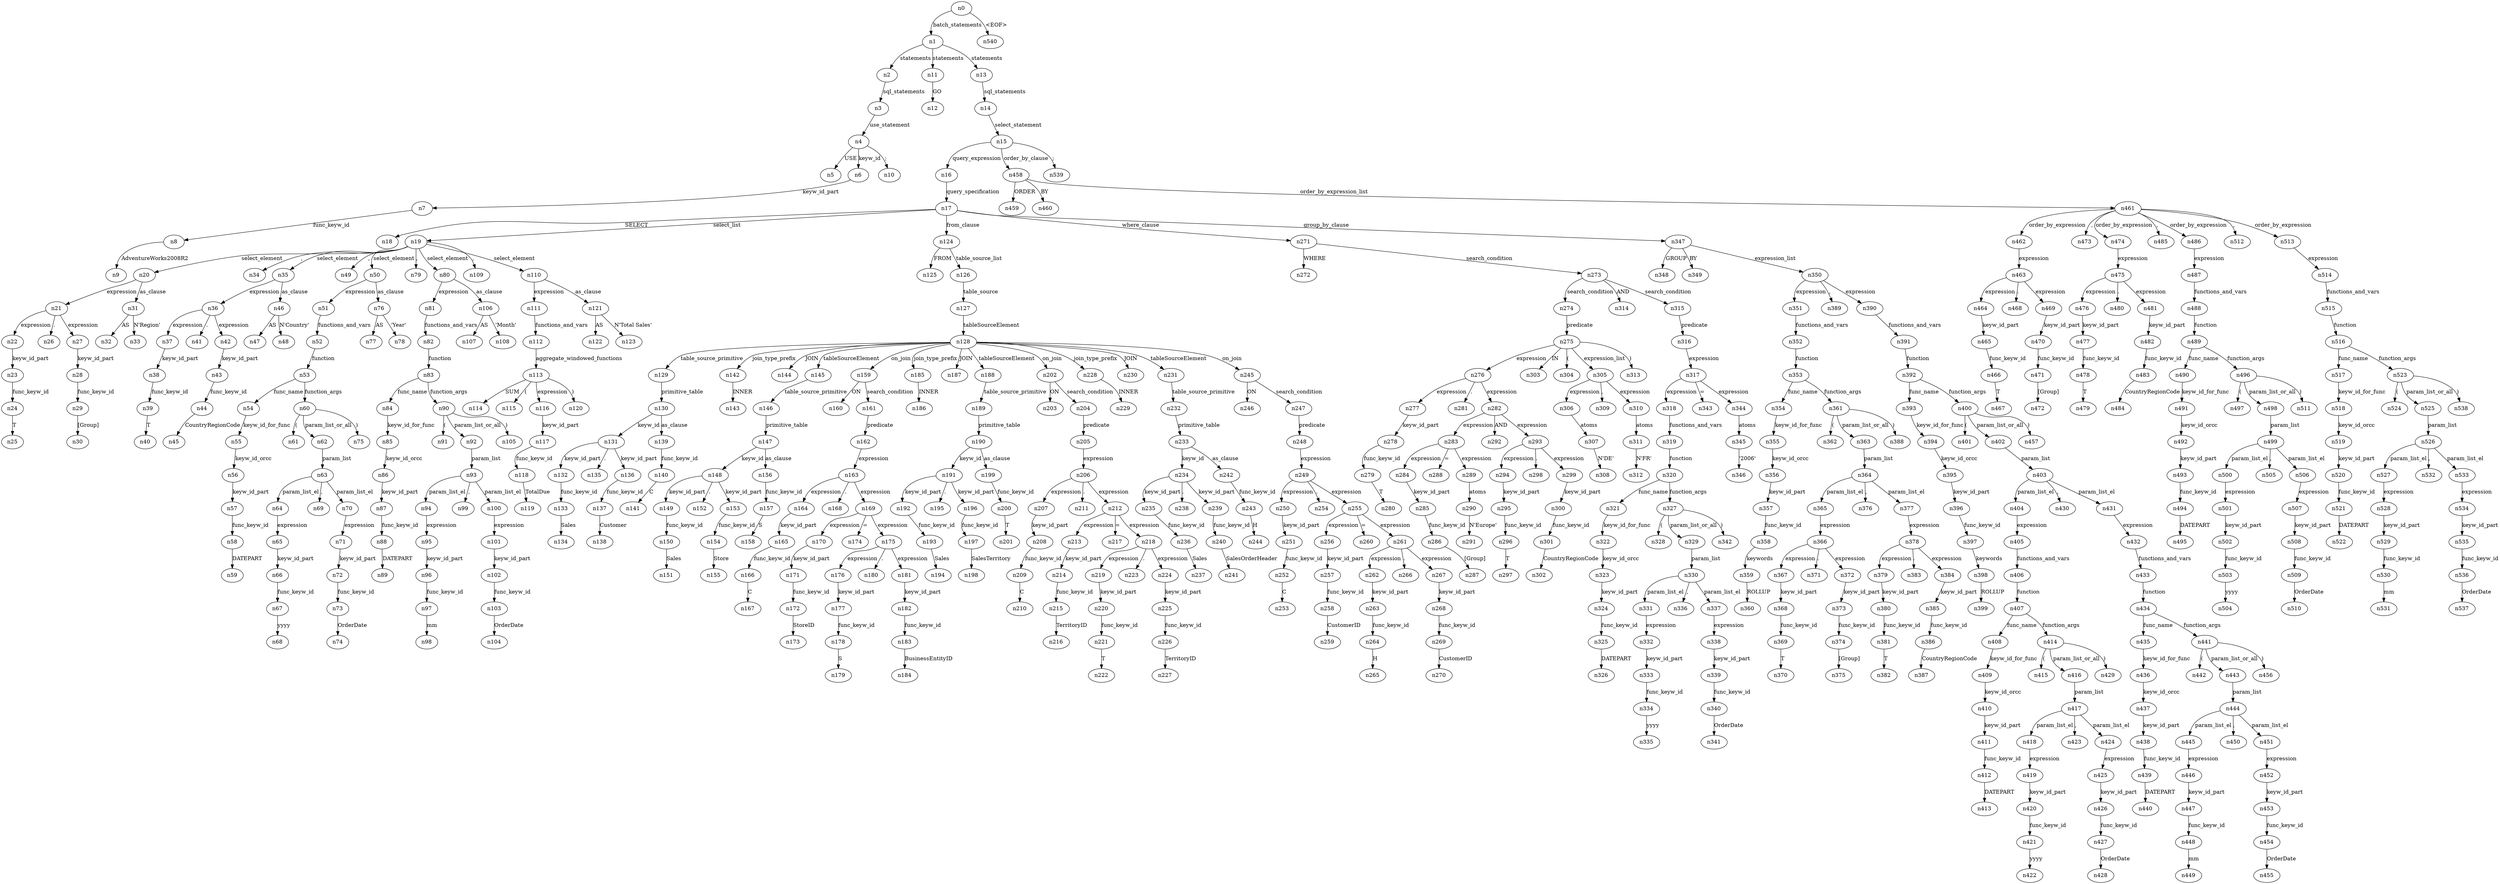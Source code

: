 digraph ParseTree {
  n0 -> n1 [label="batch_statements"];
  n1 -> n2 [label="statements"];
  n2 -> n3 [label="sql_statements"];
  n3 -> n4 [label="use_statement"];
  n4 -> n5 [label="USE"];
  n4 -> n6 [label="keyw_id"];
  n6 -> n7 [label="keyw_id_part"];
  n7 -> n8 [label="func_keyw_id"];
  n8 -> n9 [label="AdventureWorks2008R2"];
  n4 -> n10 [label=";"];
  n1 -> n11 [label="statements"];
  n11 -> n12 [label="GO"];
  n1 -> n13 [label="statements"];
  n13 -> n14 [label="sql_statements"];
  n14 -> n15 [label="select_statement"];
  n15 -> n16 [label="query_expression"];
  n16 -> n17 [label="query_specification"];
  n17 -> n18 [label="SELECT"];
  n17 -> n19 [label="select_list"];
  n19 -> n20 [label="select_element"];
  n20 -> n21 [label="expression"];
  n21 -> n22 [label="expression"];
  n22 -> n23 [label="keyw_id_part"];
  n23 -> n24 [label="func_keyw_id"];
  n24 -> n25 [label="T"];
  n21 -> n26 [label="."];
  n21 -> n27 [label="expression"];
  n27 -> n28 [label="keyw_id_part"];
  n28 -> n29 [label="func_keyw_id"];
  n29 -> n30 [label="[Group]"];
  n20 -> n31 [label="as_clause"];
  n31 -> n32 [label="AS"];
  n31 -> n33 [label="N'Region'"];
  n19 -> n34 [label=","];
  n19 -> n35 [label="select_element"];
  n35 -> n36 [label="expression"];
  n36 -> n37 [label="expression"];
  n37 -> n38 [label="keyw_id_part"];
  n38 -> n39 [label="func_keyw_id"];
  n39 -> n40 [label="T"];
  n36 -> n41 [label="."];
  n36 -> n42 [label="expression"];
  n42 -> n43 [label="keyw_id_part"];
  n43 -> n44 [label="func_keyw_id"];
  n44 -> n45 [label="CountryRegionCode"];
  n35 -> n46 [label="as_clause"];
  n46 -> n47 [label="AS"];
  n46 -> n48 [label="N'Country'"];
  n19 -> n49 [label=","];
  n19 -> n50 [label="select_element"];
  n50 -> n51 [label="expression"];
  n51 -> n52 [label="functions_and_vars"];
  n52 -> n53 [label="function"];
  n53 -> n54 [label="func_name"];
  n54 -> n55 [label="keyw_id_for_func"];
  n55 -> n56 [label="keyw_id_orcc"];
  n56 -> n57 [label="keyw_id_part"];
  n57 -> n58 [label="func_keyw_id"];
  n58 -> n59 [label="DATEPART"];
  n53 -> n60 [label="function_args"];
  n60 -> n61 [label="("];
  n60 -> n62 [label="param_list_or_all"];
  n62 -> n63 [label="param_list"];
  n63 -> n64 [label="param_list_el"];
  n64 -> n65 [label="expression"];
  n65 -> n66 [label="keyw_id_part"];
  n66 -> n67 [label="func_keyw_id"];
  n67 -> n68 [label="yyyy"];
  n63 -> n69 [label=","];
  n63 -> n70 [label="param_list_el"];
  n70 -> n71 [label="expression"];
  n71 -> n72 [label="keyw_id_part"];
  n72 -> n73 [label="func_keyw_id"];
  n73 -> n74 [label="OrderDate"];
  n60 -> n75 [label=")"];
  n50 -> n76 [label="as_clause"];
  n76 -> n77 [label="AS"];
  n76 -> n78 [label="'Year'"];
  n19 -> n79 [label=","];
  n19 -> n80 [label="select_element"];
  n80 -> n81 [label="expression"];
  n81 -> n82 [label="functions_and_vars"];
  n82 -> n83 [label="function"];
  n83 -> n84 [label="func_name"];
  n84 -> n85 [label="keyw_id_for_func"];
  n85 -> n86 [label="keyw_id_orcc"];
  n86 -> n87 [label="keyw_id_part"];
  n87 -> n88 [label="func_keyw_id"];
  n88 -> n89 [label="DATEPART"];
  n83 -> n90 [label="function_args"];
  n90 -> n91 [label="("];
  n90 -> n92 [label="param_list_or_all"];
  n92 -> n93 [label="param_list"];
  n93 -> n94 [label="param_list_el"];
  n94 -> n95 [label="expression"];
  n95 -> n96 [label="keyw_id_part"];
  n96 -> n97 [label="func_keyw_id"];
  n97 -> n98 [label="mm"];
  n93 -> n99 [label=","];
  n93 -> n100 [label="param_list_el"];
  n100 -> n101 [label="expression"];
  n101 -> n102 [label="keyw_id_part"];
  n102 -> n103 [label="func_keyw_id"];
  n103 -> n104 [label="OrderDate"];
  n90 -> n105 [label=")"];
  n80 -> n106 [label="as_clause"];
  n106 -> n107 [label="AS"];
  n106 -> n108 [label="'Month'"];
  n19 -> n109 [label=","];
  n19 -> n110 [label="select_element"];
  n110 -> n111 [label="expression"];
  n111 -> n112 [label="functions_and_vars"];
  n112 -> n113 [label="aggregate_windowed_functions"];
  n113 -> n114 [label="SUM"];
  n113 -> n115 [label="("];
  n113 -> n116 [label="expression"];
  n116 -> n117 [label="keyw_id_part"];
  n117 -> n118 [label="func_keyw_id"];
  n118 -> n119 [label="TotalDue"];
  n113 -> n120 [label=")"];
  n110 -> n121 [label="as_clause"];
  n121 -> n122 [label="AS"];
  n121 -> n123 [label="N'Total Sales'"];
  n17 -> n124 [label="from_clause"];
  n124 -> n125 [label="FROM"];
  n124 -> n126 [label="table_source_list"];
  n126 -> n127 [label="table_source"];
  n127 -> n128 [label="tableSourceElement"];
  n128 -> n129 [label="table_source_primitive"];
  n129 -> n130 [label="primitive_table"];
  n130 -> n131 [label="keyw_id"];
  n131 -> n132 [label="keyw_id_part"];
  n132 -> n133 [label="func_keyw_id"];
  n133 -> n134 [label="Sales"];
  n131 -> n135 [label="."];
  n131 -> n136 [label="keyw_id_part"];
  n136 -> n137 [label="func_keyw_id"];
  n137 -> n138 [label="Customer"];
  n130 -> n139 [label="as_clause"];
  n139 -> n140 [label="func_keyw_id"];
  n140 -> n141 [label="C"];
  n128 -> n142 [label="join_type_prefix"];
  n142 -> n143 [label="INNER"];
  n128 -> n144 [label="JOIN"];
  n128 -> n145 [label="tableSourceElement"];
  n145 -> n146 [label="table_source_primitive"];
  n146 -> n147 [label="primitive_table"];
  n147 -> n148 [label="keyw_id"];
  n148 -> n149 [label="keyw_id_part"];
  n149 -> n150 [label="func_keyw_id"];
  n150 -> n151 [label="Sales"];
  n148 -> n152 [label="."];
  n148 -> n153 [label="keyw_id_part"];
  n153 -> n154 [label="func_keyw_id"];
  n154 -> n155 [label="Store"];
  n147 -> n156 [label="as_clause"];
  n156 -> n157 [label="func_keyw_id"];
  n157 -> n158 [label="S"];
  n128 -> n159 [label="on_join"];
  n159 -> n160 [label="ON"];
  n159 -> n161 [label="search_condition"];
  n161 -> n162 [label="predicate"];
  n162 -> n163 [label="expression"];
  n163 -> n164 [label="expression"];
  n164 -> n165 [label="keyw_id_part"];
  n165 -> n166 [label="func_keyw_id"];
  n166 -> n167 [label="C"];
  n163 -> n168 [label="."];
  n163 -> n169 [label="expression"];
  n169 -> n170 [label="expression"];
  n170 -> n171 [label="keyw_id_part"];
  n171 -> n172 [label="func_keyw_id"];
  n172 -> n173 [label="StoreID"];
  n169 -> n174 [label="="];
  n169 -> n175 [label="expression"];
  n175 -> n176 [label="expression"];
  n176 -> n177 [label="keyw_id_part"];
  n177 -> n178 [label="func_keyw_id"];
  n178 -> n179 [label="S"];
  n175 -> n180 [label="."];
  n175 -> n181 [label="expression"];
  n181 -> n182 [label="keyw_id_part"];
  n182 -> n183 [label="func_keyw_id"];
  n183 -> n184 [label="BusinessEntityID"];
  n128 -> n185 [label="join_type_prefix"];
  n185 -> n186 [label="INNER"];
  n128 -> n187 [label="JOIN"];
  n128 -> n188 [label="tableSourceElement"];
  n188 -> n189 [label="table_source_primitive"];
  n189 -> n190 [label="primitive_table"];
  n190 -> n191 [label="keyw_id"];
  n191 -> n192 [label="keyw_id_part"];
  n192 -> n193 [label="func_keyw_id"];
  n193 -> n194 [label="Sales"];
  n191 -> n195 [label="."];
  n191 -> n196 [label="keyw_id_part"];
  n196 -> n197 [label="func_keyw_id"];
  n197 -> n198 [label="SalesTerritory"];
  n190 -> n199 [label="as_clause"];
  n199 -> n200 [label="func_keyw_id"];
  n200 -> n201 [label="T"];
  n128 -> n202 [label="on_join"];
  n202 -> n203 [label="ON"];
  n202 -> n204 [label="search_condition"];
  n204 -> n205 [label="predicate"];
  n205 -> n206 [label="expression"];
  n206 -> n207 [label="expression"];
  n207 -> n208 [label="keyw_id_part"];
  n208 -> n209 [label="func_keyw_id"];
  n209 -> n210 [label="C"];
  n206 -> n211 [label="."];
  n206 -> n212 [label="expression"];
  n212 -> n213 [label="expression"];
  n213 -> n214 [label="keyw_id_part"];
  n214 -> n215 [label="func_keyw_id"];
  n215 -> n216 [label="TerritoryID"];
  n212 -> n217 [label="="];
  n212 -> n218 [label="expression"];
  n218 -> n219 [label="expression"];
  n219 -> n220 [label="keyw_id_part"];
  n220 -> n221 [label="func_keyw_id"];
  n221 -> n222 [label="T"];
  n218 -> n223 [label="."];
  n218 -> n224 [label="expression"];
  n224 -> n225 [label="keyw_id_part"];
  n225 -> n226 [label="func_keyw_id"];
  n226 -> n227 [label="TerritoryID"];
  n128 -> n228 [label="join_type_prefix"];
  n228 -> n229 [label="INNER"];
  n128 -> n230 [label="JOIN"];
  n128 -> n231 [label="tableSourceElement"];
  n231 -> n232 [label="table_source_primitive"];
  n232 -> n233 [label="primitive_table"];
  n233 -> n234 [label="keyw_id"];
  n234 -> n235 [label="keyw_id_part"];
  n235 -> n236 [label="func_keyw_id"];
  n236 -> n237 [label="Sales"];
  n234 -> n238 [label="."];
  n234 -> n239 [label="keyw_id_part"];
  n239 -> n240 [label="func_keyw_id"];
  n240 -> n241 [label="SalesOrderHeader"];
  n233 -> n242 [label="as_clause"];
  n242 -> n243 [label="func_keyw_id"];
  n243 -> n244 [label="H"];
  n128 -> n245 [label="on_join"];
  n245 -> n246 [label="ON"];
  n245 -> n247 [label="search_condition"];
  n247 -> n248 [label="predicate"];
  n248 -> n249 [label="expression"];
  n249 -> n250 [label="expression"];
  n250 -> n251 [label="keyw_id_part"];
  n251 -> n252 [label="func_keyw_id"];
  n252 -> n253 [label="C"];
  n249 -> n254 [label="."];
  n249 -> n255 [label="expression"];
  n255 -> n256 [label="expression"];
  n256 -> n257 [label="keyw_id_part"];
  n257 -> n258 [label="func_keyw_id"];
  n258 -> n259 [label="CustomerID"];
  n255 -> n260 [label="="];
  n255 -> n261 [label="expression"];
  n261 -> n262 [label="expression"];
  n262 -> n263 [label="keyw_id_part"];
  n263 -> n264 [label="func_keyw_id"];
  n264 -> n265 [label="H"];
  n261 -> n266 [label="."];
  n261 -> n267 [label="expression"];
  n267 -> n268 [label="keyw_id_part"];
  n268 -> n269 [label="func_keyw_id"];
  n269 -> n270 [label="CustomerID"];
  n17 -> n271 [label="where_clause"];
  n271 -> n272 [label="WHERE"];
  n271 -> n273 [label="search_condition"];
  n273 -> n274 [label="search_condition"];
  n274 -> n275 [label="predicate"];
  n275 -> n276 [label="expression"];
  n276 -> n277 [label="expression"];
  n277 -> n278 [label="keyw_id_part"];
  n278 -> n279 [label="func_keyw_id"];
  n279 -> n280 [label="T"];
  n276 -> n281 [label="."];
  n276 -> n282 [label="expression"];
  n282 -> n283 [label="expression"];
  n283 -> n284 [label="expression"];
  n284 -> n285 [label="keyw_id_part"];
  n285 -> n286 [label="func_keyw_id"];
  n286 -> n287 [label="[Group]"];
  n283 -> n288 [label="="];
  n283 -> n289 [label="expression"];
  n289 -> n290 [label="atoms"];
  n290 -> n291 [label="N'Europe'"];
  n282 -> n292 [label="AND"];
  n282 -> n293 [label="expression"];
  n293 -> n294 [label="expression"];
  n294 -> n295 [label="keyw_id_part"];
  n295 -> n296 [label="func_keyw_id"];
  n296 -> n297 [label="T"];
  n293 -> n298 [label="."];
  n293 -> n299 [label="expression"];
  n299 -> n300 [label="keyw_id_part"];
  n300 -> n301 [label="func_keyw_id"];
  n301 -> n302 [label="CountryRegionCode"];
  n275 -> n303 [label="IN"];
  n275 -> n304 [label="("];
  n275 -> n305 [label="expression_list"];
  n305 -> n306 [label="expression"];
  n306 -> n307 [label="atoms"];
  n307 -> n308 [label="N'DE'"];
  n305 -> n309 [label=","];
  n305 -> n310 [label="expression"];
  n310 -> n311 [label="atoms"];
  n311 -> n312 [label="N'FR'"];
  n275 -> n313 [label=")"];
  n273 -> n314 [label="AND"];
  n273 -> n315 [label="search_condition"];
  n315 -> n316 [label="predicate"];
  n316 -> n317 [label="expression"];
  n317 -> n318 [label="expression"];
  n318 -> n319 [label="functions_and_vars"];
  n319 -> n320 [label="function"];
  n320 -> n321 [label="func_name"];
  n321 -> n322 [label="keyw_id_for_func"];
  n322 -> n323 [label="keyw_id_orcc"];
  n323 -> n324 [label="keyw_id_part"];
  n324 -> n325 [label="func_keyw_id"];
  n325 -> n326 [label="DATEPART"];
  n320 -> n327 [label="function_args"];
  n327 -> n328 [label="("];
  n327 -> n329 [label="param_list_or_all"];
  n329 -> n330 [label="param_list"];
  n330 -> n331 [label="param_list_el"];
  n331 -> n332 [label="expression"];
  n332 -> n333 [label="keyw_id_part"];
  n333 -> n334 [label="func_keyw_id"];
  n334 -> n335 [label="yyyy"];
  n330 -> n336 [label=","];
  n330 -> n337 [label="param_list_el"];
  n337 -> n338 [label="expression"];
  n338 -> n339 [label="keyw_id_part"];
  n339 -> n340 [label="func_keyw_id"];
  n340 -> n341 [label="OrderDate"];
  n327 -> n342 [label=")"];
  n317 -> n343 [label="="];
  n317 -> n344 [label="expression"];
  n344 -> n345 [label="atoms"];
  n345 -> n346 [label="'2006'"];
  n17 -> n347 [label="group_by_clause"];
  n347 -> n348 [label="GROUP"];
  n347 -> n349 [label="BY"];
  n347 -> n350 [label="expression_list"];
  n350 -> n351 [label="expression"];
  n351 -> n352 [label="functions_and_vars"];
  n352 -> n353 [label="function"];
  n353 -> n354 [label="func_name"];
  n354 -> n355 [label="keyw_id_for_func"];
  n355 -> n356 [label="keyw_id_orcc"];
  n356 -> n357 [label="keyw_id_part"];
  n357 -> n358 [label="func_keyw_id"];
  n358 -> n359 [label="keywords"];
  n359 -> n360 [label="ROLLUP"];
  n353 -> n361 [label="function_args"];
  n361 -> n362 [label="("];
  n361 -> n363 [label="param_list_or_all"];
  n363 -> n364 [label="param_list"];
  n364 -> n365 [label="param_list_el"];
  n365 -> n366 [label="expression"];
  n366 -> n367 [label="expression"];
  n367 -> n368 [label="keyw_id_part"];
  n368 -> n369 [label="func_keyw_id"];
  n369 -> n370 [label="T"];
  n366 -> n371 [label="."];
  n366 -> n372 [label="expression"];
  n372 -> n373 [label="keyw_id_part"];
  n373 -> n374 [label="func_keyw_id"];
  n374 -> n375 [label="[Group]"];
  n364 -> n376 [label=","];
  n364 -> n377 [label="param_list_el"];
  n377 -> n378 [label="expression"];
  n378 -> n379 [label="expression"];
  n379 -> n380 [label="keyw_id_part"];
  n380 -> n381 [label="func_keyw_id"];
  n381 -> n382 [label="T"];
  n378 -> n383 [label="."];
  n378 -> n384 [label="expression"];
  n384 -> n385 [label="keyw_id_part"];
  n385 -> n386 [label="func_keyw_id"];
  n386 -> n387 [label="CountryRegionCode"];
  n361 -> n388 [label=")"];
  n350 -> n389 [label=","];
  n350 -> n390 [label="expression"];
  n390 -> n391 [label="functions_and_vars"];
  n391 -> n392 [label="function"];
  n392 -> n393 [label="func_name"];
  n393 -> n394 [label="keyw_id_for_func"];
  n394 -> n395 [label="keyw_id_orcc"];
  n395 -> n396 [label="keyw_id_part"];
  n396 -> n397 [label="func_keyw_id"];
  n397 -> n398 [label="keywords"];
  n398 -> n399 [label="ROLLUP"];
  n392 -> n400 [label="function_args"];
  n400 -> n401 [label="("];
  n400 -> n402 [label="param_list_or_all"];
  n402 -> n403 [label="param_list"];
  n403 -> n404 [label="param_list_el"];
  n404 -> n405 [label="expression"];
  n405 -> n406 [label="functions_and_vars"];
  n406 -> n407 [label="function"];
  n407 -> n408 [label="func_name"];
  n408 -> n409 [label="keyw_id_for_func"];
  n409 -> n410 [label="keyw_id_orcc"];
  n410 -> n411 [label="keyw_id_part"];
  n411 -> n412 [label="func_keyw_id"];
  n412 -> n413 [label="DATEPART"];
  n407 -> n414 [label="function_args"];
  n414 -> n415 [label="("];
  n414 -> n416 [label="param_list_or_all"];
  n416 -> n417 [label="param_list"];
  n417 -> n418 [label="param_list_el"];
  n418 -> n419 [label="expression"];
  n419 -> n420 [label="keyw_id_part"];
  n420 -> n421 [label="func_keyw_id"];
  n421 -> n422 [label="yyyy"];
  n417 -> n423 [label=","];
  n417 -> n424 [label="param_list_el"];
  n424 -> n425 [label="expression"];
  n425 -> n426 [label="keyw_id_part"];
  n426 -> n427 [label="func_keyw_id"];
  n427 -> n428 [label="OrderDate"];
  n414 -> n429 [label=")"];
  n403 -> n430 [label=","];
  n403 -> n431 [label="param_list_el"];
  n431 -> n432 [label="expression"];
  n432 -> n433 [label="functions_and_vars"];
  n433 -> n434 [label="function"];
  n434 -> n435 [label="func_name"];
  n435 -> n436 [label="keyw_id_for_func"];
  n436 -> n437 [label="keyw_id_orcc"];
  n437 -> n438 [label="keyw_id_part"];
  n438 -> n439 [label="func_keyw_id"];
  n439 -> n440 [label="DATEPART"];
  n434 -> n441 [label="function_args"];
  n441 -> n442 [label="("];
  n441 -> n443 [label="param_list_or_all"];
  n443 -> n444 [label="param_list"];
  n444 -> n445 [label="param_list_el"];
  n445 -> n446 [label="expression"];
  n446 -> n447 [label="keyw_id_part"];
  n447 -> n448 [label="func_keyw_id"];
  n448 -> n449 [label="mm"];
  n444 -> n450 [label=","];
  n444 -> n451 [label="param_list_el"];
  n451 -> n452 [label="expression"];
  n452 -> n453 [label="keyw_id_part"];
  n453 -> n454 [label="func_keyw_id"];
  n454 -> n455 [label="OrderDate"];
  n441 -> n456 [label=")"];
  n400 -> n457 [label=")"];
  n15 -> n458 [label="order_by_clause"];
  n458 -> n459 [label="ORDER"];
  n458 -> n460 [label="BY"];
  n458 -> n461 [label="order_by_expression_list"];
  n461 -> n462 [label="order_by_expression"];
  n462 -> n463 [label="expression"];
  n463 -> n464 [label="expression"];
  n464 -> n465 [label="keyw_id_part"];
  n465 -> n466 [label="func_keyw_id"];
  n466 -> n467 [label="T"];
  n463 -> n468 [label="."];
  n463 -> n469 [label="expression"];
  n469 -> n470 [label="keyw_id_part"];
  n470 -> n471 [label="func_keyw_id"];
  n471 -> n472 [label="[Group]"];
  n461 -> n473 [label=","];
  n461 -> n474 [label="order_by_expression"];
  n474 -> n475 [label="expression"];
  n475 -> n476 [label="expression"];
  n476 -> n477 [label="keyw_id_part"];
  n477 -> n478 [label="func_keyw_id"];
  n478 -> n479 [label="T"];
  n475 -> n480 [label="."];
  n475 -> n481 [label="expression"];
  n481 -> n482 [label="keyw_id_part"];
  n482 -> n483 [label="func_keyw_id"];
  n483 -> n484 [label="CountryRegionCode"];
  n461 -> n485 [label=","];
  n461 -> n486 [label="order_by_expression"];
  n486 -> n487 [label="expression"];
  n487 -> n488 [label="functions_and_vars"];
  n488 -> n489 [label="function"];
  n489 -> n490 [label="func_name"];
  n490 -> n491 [label="keyw_id_for_func"];
  n491 -> n492 [label="keyw_id_orcc"];
  n492 -> n493 [label="keyw_id_part"];
  n493 -> n494 [label="func_keyw_id"];
  n494 -> n495 [label="DATEPART"];
  n489 -> n496 [label="function_args"];
  n496 -> n497 [label="("];
  n496 -> n498 [label="param_list_or_all"];
  n498 -> n499 [label="param_list"];
  n499 -> n500 [label="param_list_el"];
  n500 -> n501 [label="expression"];
  n501 -> n502 [label="keyw_id_part"];
  n502 -> n503 [label="func_keyw_id"];
  n503 -> n504 [label="yyyy"];
  n499 -> n505 [label=","];
  n499 -> n506 [label="param_list_el"];
  n506 -> n507 [label="expression"];
  n507 -> n508 [label="keyw_id_part"];
  n508 -> n509 [label="func_keyw_id"];
  n509 -> n510 [label="OrderDate"];
  n496 -> n511 [label=")"];
  n461 -> n512 [label=","];
  n461 -> n513 [label="order_by_expression"];
  n513 -> n514 [label="expression"];
  n514 -> n515 [label="functions_and_vars"];
  n515 -> n516 [label="function"];
  n516 -> n517 [label="func_name"];
  n517 -> n518 [label="keyw_id_for_func"];
  n518 -> n519 [label="keyw_id_orcc"];
  n519 -> n520 [label="keyw_id_part"];
  n520 -> n521 [label="func_keyw_id"];
  n521 -> n522 [label="DATEPART"];
  n516 -> n523 [label="function_args"];
  n523 -> n524 [label="("];
  n523 -> n525 [label="param_list_or_all"];
  n525 -> n526 [label="param_list"];
  n526 -> n527 [label="param_list_el"];
  n527 -> n528 [label="expression"];
  n528 -> n529 [label="keyw_id_part"];
  n529 -> n530 [label="func_keyw_id"];
  n530 -> n531 [label="mm"];
  n526 -> n532 [label=","];
  n526 -> n533 [label="param_list_el"];
  n533 -> n534 [label="expression"];
  n534 -> n535 [label="keyw_id_part"];
  n535 -> n536 [label="func_keyw_id"];
  n536 -> n537 [label="OrderDate"];
  n523 -> n538 [label=")"];
  n15 -> n539 [label=";"];
  n0 -> n540 [label="<EOF>"];
}